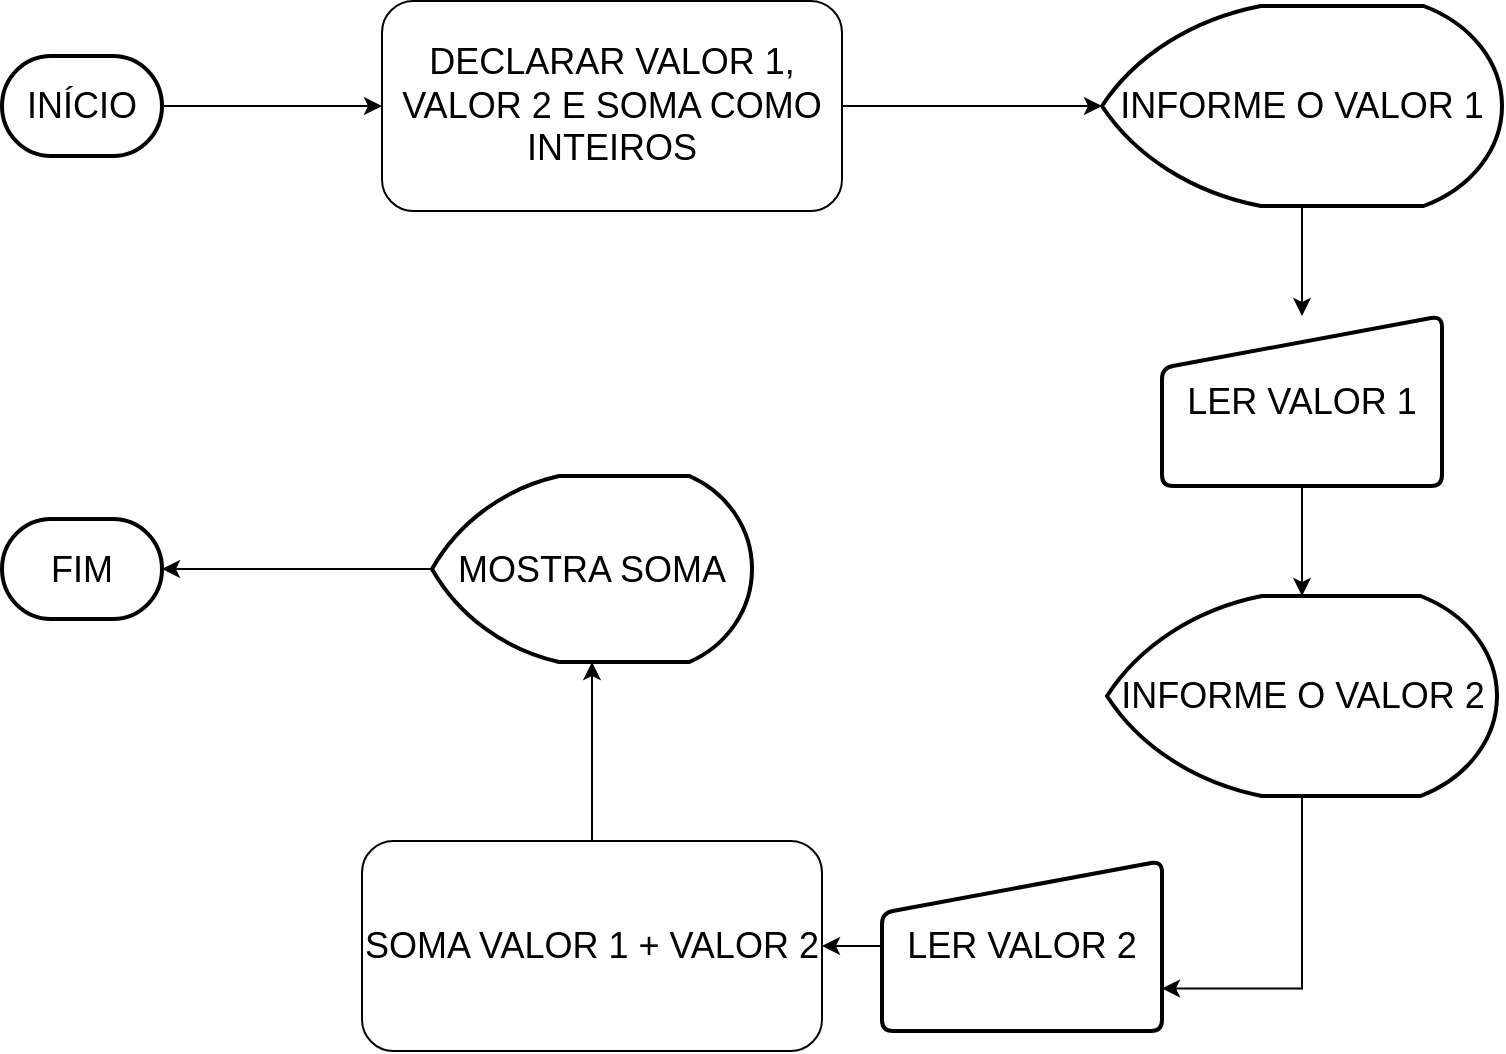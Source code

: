 <mxfile version="20.8.20" type="github">
  <diagram name="Page-1" id="74e2e168-ea6b-b213-b513-2b3c1d86103e">
    <mxGraphModel dx="954" dy="540" grid="1" gridSize="10" guides="1" tooltips="1" connect="1" arrows="1" fold="1" page="1" pageScale="1" pageWidth="1100" pageHeight="850" background="none" math="0" shadow="0">
      <root>
        <mxCell id="0" />
        <mxCell id="1" parent="0" />
        <mxCell id="q3uvph_pn61QIrT-p1wR-3" style="edgeStyle=orthogonalEdgeStyle;rounded=0;orthogonalLoop=1;jettySize=auto;html=1;fontSize=18;" edge="1" parent="1" source="q3uvph_pn61QIrT-p1wR-1">
          <mxGeometry relative="1" as="geometry">
            <mxPoint x="340" y="95" as="targetPoint" />
          </mxGeometry>
        </mxCell>
        <mxCell id="q3uvph_pn61QIrT-p1wR-1" value="&lt;font style=&quot;font-size: 18px;&quot;&gt;INÍCIO&lt;/font&gt;" style="strokeWidth=2;html=1;shape=mxgraph.flowchart.terminator;whiteSpace=wrap;" vertex="1" parent="1">
          <mxGeometry x="150" y="70" width="80" height="50" as="geometry" />
        </mxCell>
        <mxCell id="q3uvph_pn61QIrT-p1wR-2" value="&lt;font style=&quot;font-size: 18px;&quot;&gt;FIM&lt;/font&gt;" style="strokeWidth=2;html=1;shape=mxgraph.flowchart.terminator;whiteSpace=wrap;" vertex="1" parent="1">
          <mxGeometry x="150" y="301.5" width="80" height="50" as="geometry" />
        </mxCell>
        <mxCell id="q3uvph_pn61QIrT-p1wR-5" style="edgeStyle=orthogonalEdgeStyle;rounded=0;orthogonalLoop=1;jettySize=auto;html=1;fontSize=18;" edge="1" parent="1" source="q3uvph_pn61QIrT-p1wR-4" target="q3uvph_pn61QIrT-p1wR-18">
          <mxGeometry relative="1" as="geometry">
            <mxPoint x="850" y="70" as="targetPoint" />
          </mxGeometry>
        </mxCell>
        <mxCell id="q3uvph_pn61QIrT-p1wR-4" value="DECLARAR VALOR 1, VALOR 2 E SOMA COMO INTEIROS" style="rounded=1;whiteSpace=wrap;html=1;fontSize=18;" vertex="1" parent="1">
          <mxGeometry x="340" y="42.5" width="230" height="105" as="geometry" />
        </mxCell>
        <mxCell id="q3uvph_pn61QIrT-p1wR-20" style="edgeStyle=orthogonalEdgeStyle;rounded=0;orthogonalLoop=1;jettySize=auto;html=1;exitX=0.5;exitY=1;exitDx=0;exitDy=0;fontSize=18;" edge="1" parent="1" source="q3uvph_pn61QIrT-p1wR-6" target="q3uvph_pn61QIrT-p1wR-21">
          <mxGeometry relative="1" as="geometry">
            <mxPoint x="800" y="380" as="targetPoint" />
          </mxGeometry>
        </mxCell>
        <mxCell id="q3uvph_pn61QIrT-p1wR-6" value="LER VALOR 1" style="html=1;strokeWidth=2;shape=manualInput;whiteSpace=wrap;rounded=1;size=26;arcSize=11;fontSize=18;" vertex="1" parent="1">
          <mxGeometry x="730" y="200" width="140" height="85" as="geometry" />
        </mxCell>
        <mxCell id="q3uvph_pn61QIrT-p1wR-23" value="" style="edgeStyle=orthogonalEdgeStyle;rounded=0;orthogonalLoop=1;jettySize=auto;html=1;fontSize=18;" edge="1" parent="1" source="q3uvph_pn61QIrT-p1wR-11" target="q3uvph_pn61QIrT-p1wR-14">
          <mxGeometry relative="1" as="geometry" />
        </mxCell>
        <mxCell id="q3uvph_pn61QIrT-p1wR-11" value="LER VALOR 2" style="html=1;strokeWidth=2;shape=manualInput;whiteSpace=wrap;rounded=1;size=26;arcSize=11;fontSize=18;" vertex="1" parent="1">
          <mxGeometry x="590" y="472.5" width="140" height="85" as="geometry" />
        </mxCell>
        <mxCell id="q3uvph_pn61QIrT-p1wR-24" value="" style="edgeStyle=orthogonalEdgeStyle;rounded=0;orthogonalLoop=1;jettySize=auto;html=1;fontSize=18;" edge="1" parent="1" source="q3uvph_pn61QIrT-p1wR-14" target="q3uvph_pn61QIrT-p1wR-16">
          <mxGeometry relative="1" as="geometry" />
        </mxCell>
        <mxCell id="q3uvph_pn61QIrT-p1wR-14" value="SOMA VALOR 1 + VALOR 2" style="rounded=1;whiteSpace=wrap;html=1;fontSize=18;" vertex="1" parent="1">
          <mxGeometry x="330" y="462.5" width="230" height="105" as="geometry" />
        </mxCell>
        <mxCell id="q3uvph_pn61QIrT-p1wR-25" style="edgeStyle=orthogonalEdgeStyle;rounded=0;orthogonalLoop=1;jettySize=auto;html=1;entryX=1;entryY=0.5;entryDx=0;entryDy=0;entryPerimeter=0;fontSize=18;" edge="1" parent="1" source="q3uvph_pn61QIrT-p1wR-16" target="q3uvph_pn61QIrT-p1wR-2">
          <mxGeometry relative="1" as="geometry" />
        </mxCell>
        <mxCell id="q3uvph_pn61QIrT-p1wR-16" value="MOSTRA SOMA" style="strokeWidth=2;html=1;shape=mxgraph.flowchart.display;whiteSpace=wrap;fontSize=18;" vertex="1" parent="1">
          <mxGeometry x="365" y="280" width="160" height="93" as="geometry" />
        </mxCell>
        <mxCell id="q3uvph_pn61QIrT-p1wR-19" value="" style="edgeStyle=orthogonalEdgeStyle;rounded=0;orthogonalLoop=1;jettySize=auto;html=1;fontSize=18;" edge="1" parent="1" source="q3uvph_pn61QIrT-p1wR-18" target="q3uvph_pn61QIrT-p1wR-6">
          <mxGeometry relative="1" as="geometry" />
        </mxCell>
        <mxCell id="q3uvph_pn61QIrT-p1wR-18" value="INFORME O VALOR 1" style="strokeWidth=2;html=1;shape=mxgraph.flowchart.display;whiteSpace=wrap;fontSize=18;" vertex="1" parent="1">
          <mxGeometry x="700" y="45" width="200" height="100" as="geometry" />
        </mxCell>
        <mxCell id="q3uvph_pn61QIrT-p1wR-22" style="edgeStyle=orthogonalEdgeStyle;rounded=0;orthogonalLoop=1;jettySize=auto;html=1;entryX=1;entryY=0.75;entryDx=0;entryDy=0;fontSize=18;" edge="1" parent="1" source="q3uvph_pn61QIrT-p1wR-21" target="q3uvph_pn61QIrT-p1wR-11">
          <mxGeometry relative="1" as="geometry" />
        </mxCell>
        <mxCell id="q3uvph_pn61QIrT-p1wR-21" value="INFORME O VALOR 2" style="strokeWidth=2;html=1;shape=mxgraph.flowchart.display;whiteSpace=wrap;fontSize=18;" vertex="1" parent="1">
          <mxGeometry x="702.5" y="340" width="195" height="100" as="geometry" />
        </mxCell>
      </root>
    </mxGraphModel>
  </diagram>
</mxfile>
